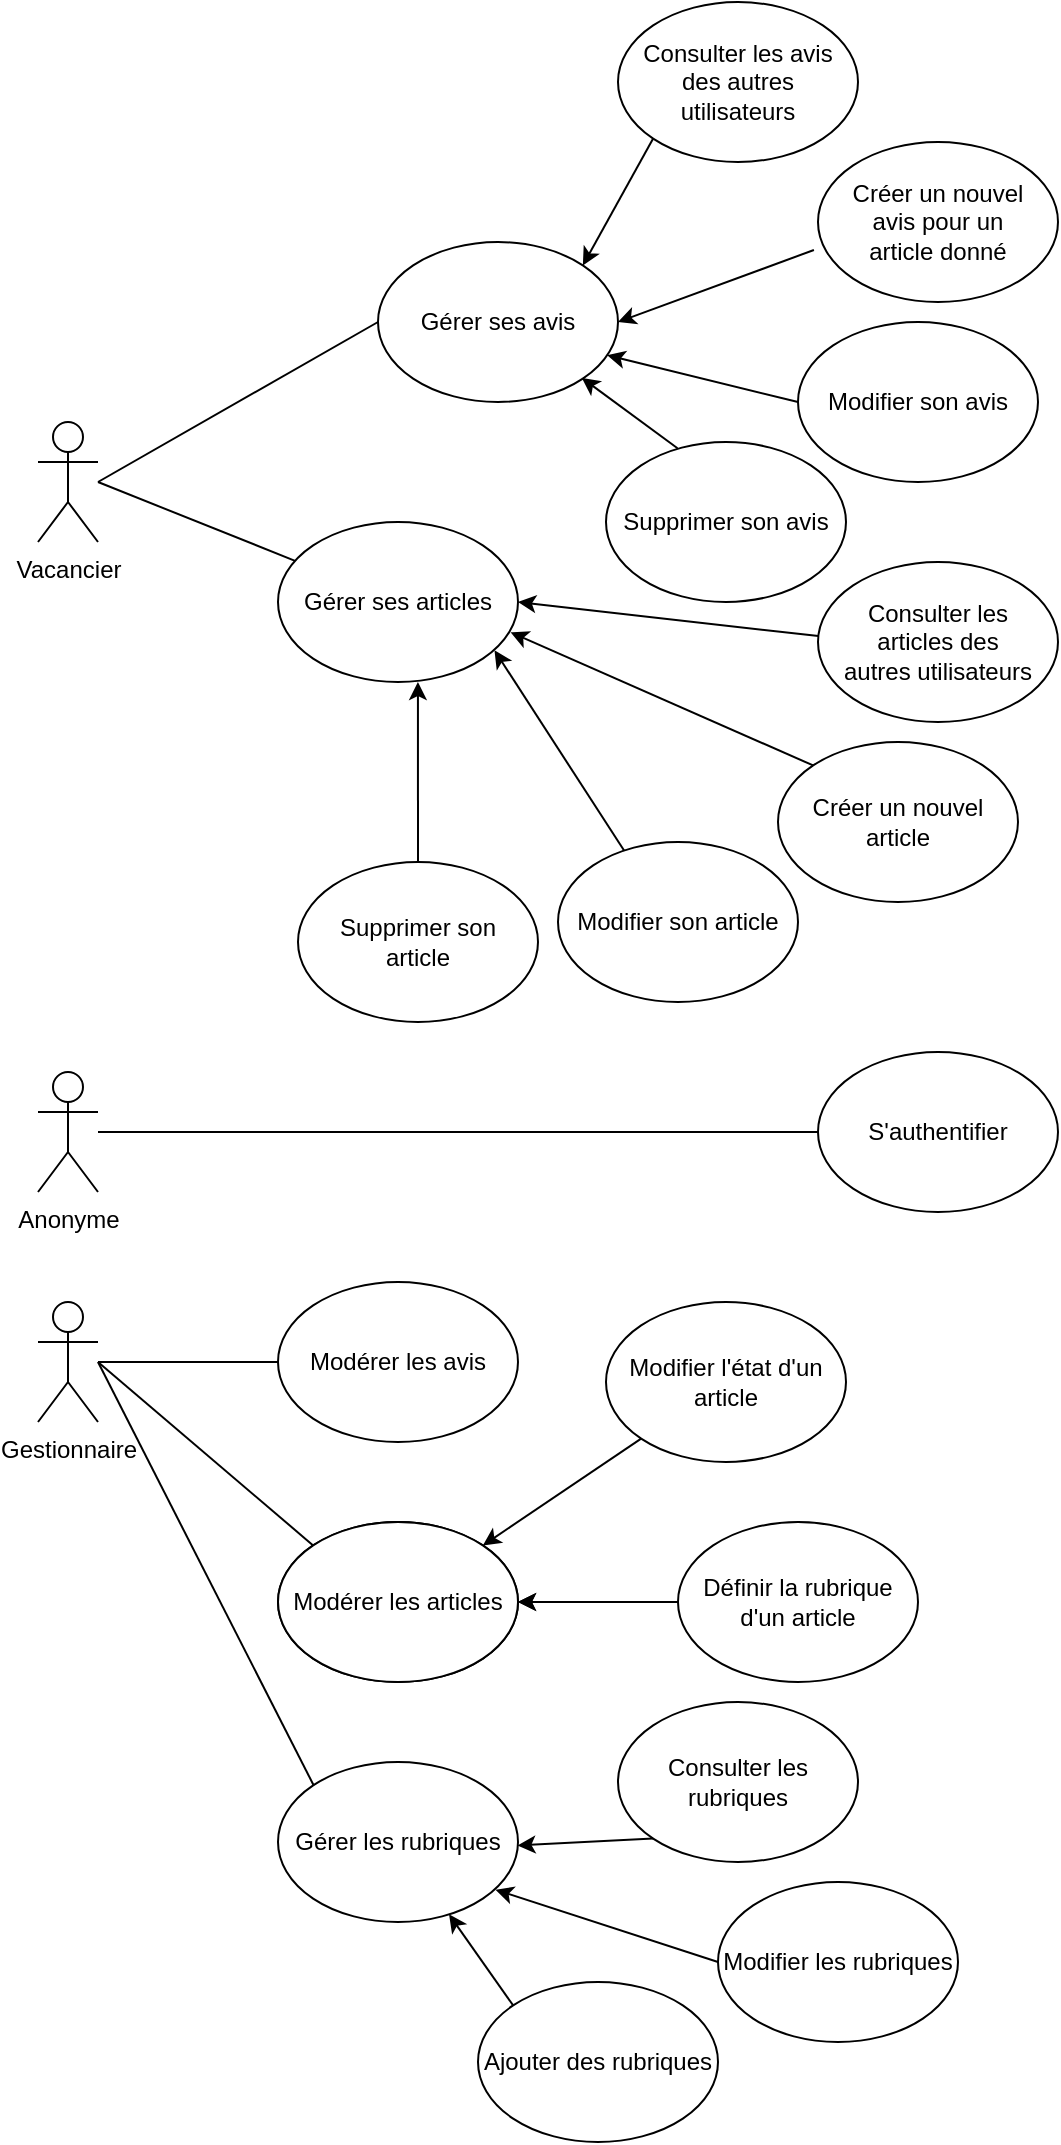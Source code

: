 <mxfile version="23.1.1" type="device">
  <diagram name="Page-1" id="Cbnw6_JvnF0tMtVWOTyB">
    <mxGraphModel dx="1393" dy="758" grid="1" gridSize="10" guides="1" tooltips="1" connect="1" arrows="1" fold="1" page="1" pageScale="1" pageWidth="827" pageHeight="1169" math="0" shadow="0">
      <root>
        <mxCell id="0" />
        <mxCell id="1" parent="0" />
        <mxCell id="EQPRjvXye5dbMPhjBnry-4" value="Gestionnaire" style="shape=umlActor;verticalLabelPosition=bottom;verticalAlign=top;html=1;outlineConnect=0;" parent="1" vertex="1">
          <mxGeometry x="130" y="670" width="30" height="60" as="geometry" />
        </mxCell>
        <mxCell id="EQPRjvXye5dbMPhjBnry-5" value="Anonyme" style="shape=umlActor;verticalLabelPosition=bottom;verticalAlign=top;html=1;outlineConnect=0;" parent="1" vertex="1">
          <mxGeometry x="130" y="555" width="30" height="60" as="geometry" />
        </mxCell>
        <mxCell id="EQPRjvXye5dbMPhjBnry-6" value="S&#39;authentifier" style="ellipse;whiteSpace=wrap;html=1;" parent="1" vertex="1">
          <mxGeometry x="520" y="545" width="120" height="80" as="geometry" />
        </mxCell>
        <mxCell id="EQPRjvXye5dbMPhjBnry-7" value="Gérer ses avis" style="ellipse;whiteSpace=wrap;html=1;" parent="1" vertex="1">
          <mxGeometry x="300" y="140" width="120" height="80" as="geometry" />
        </mxCell>
        <mxCell id="EQPRjvXye5dbMPhjBnry-10" value="" style="endArrow=none;html=1;rounded=0;entryX=0;entryY=0.5;entryDx=0;entryDy=0;" parent="1" source="EQPRjvXye5dbMPhjBnry-5" target="EQPRjvXye5dbMPhjBnry-6" edge="1">
          <mxGeometry width="50" height="50" relative="1" as="geometry">
            <mxPoint x="389.7" y="655.2" as="sourcePoint" />
            <mxPoint x="660" y="855" as="targetPoint" />
          </mxGeometry>
        </mxCell>
        <mxCell id="EQPRjvXye5dbMPhjBnry-13" value="Vacancier" style="shape=umlActor;verticalLabelPosition=bottom;verticalAlign=top;html=1;outlineConnect=0;" parent="1" vertex="1">
          <mxGeometry x="130" y="230" width="30" height="60" as="geometry" />
        </mxCell>
        <mxCell id="EQPRjvXye5dbMPhjBnry-14" value="" style="endArrow=none;html=1;rounded=0;entryX=0;entryY=0.5;entryDx=0;entryDy=0;" parent="1" target="EQPRjvXye5dbMPhjBnry-7" edge="1">
          <mxGeometry width="50" height="50" relative="1" as="geometry">
            <mxPoint x="160" y="260" as="sourcePoint" />
            <mxPoint x="440" y="360" as="targetPoint" />
          </mxGeometry>
        </mxCell>
        <mxCell id="EQPRjvXye5dbMPhjBnry-15" value="Supprimer son avis" style="ellipse;whiteSpace=wrap;html=1;" parent="1" vertex="1">
          <mxGeometry x="414" y="240" width="120" height="80" as="geometry" />
        </mxCell>
        <mxCell id="EQPRjvXye5dbMPhjBnry-16" value="Modifier son avis" style="ellipse;whiteSpace=wrap;html=1;" parent="1" vertex="1">
          <mxGeometry x="510" y="180" width="120" height="80" as="geometry" />
        </mxCell>
        <mxCell id="EQPRjvXye5dbMPhjBnry-17" value="Créer un nouvel&lt;br&gt;avis pour un&lt;br&gt;article donné" style="ellipse;whiteSpace=wrap;html=1;" parent="1" vertex="1">
          <mxGeometry x="520" y="90" width="120" height="80" as="geometry" />
        </mxCell>
        <mxCell id="EQPRjvXye5dbMPhjBnry-19" value="" style="endArrow=classic;html=1;rounded=0;entryX=0.955;entryY=0.708;entryDx=0;entryDy=0;entryPerimeter=0;exitX=0;exitY=0.5;exitDx=0;exitDy=0;" parent="1" source="EQPRjvXye5dbMPhjBnry-16" target="EQPRjvXye5dbMPhjBnry-7" edge="1">
          <mxGeometry width="50" height="50" relative="1" as="geometry">
            <mxPoint x="390" y="370" as="sourcePoint" />
            <mxPoint x="440" y="320" as="targetPoint" />
          </mxGeometry>
        </mxCell>
        <mxCell id="EQPRjvXye5dbMPhjBnry-20" value="" style="endArrow=classic;html=1;rounded=0;entryX=1;entryY=0.5;entryDx=0;entryDy=0;exitX=-0.017;exitY=0.675;exitDx=0;exitDy=0;exitPerimeter=0;" parent="1" source="EQPRjvXye5dbMPhjBnry-17" target="EQPRjvXye5dbMPhjBnry-7" edge="1">
          <mxGeometry width="50" height="50" relative="1" as="geometry">
            <mxPoint x="550" y="250" as="sourcePoint" />
            <mxPoint x="424" y="216" as="targetPoint" />
          </mxGeometry>
        </mxCell>
        <mxCell id="EQPRjvXye5dbMPhjBnry-21" value="" style="endArrow=classic;html=1;rounded=0;exitX=0.298;exitY=0.039;exitDx=0;exitDy=0;exitPerimeter=0;entryX=0.849;entryY=0.849;entryDx=0;entryDy=0;entryPerimeter=0;" parent="1" source="EQPRjvXye5dbMPhjBnry-15" target="EQPRjvXye5dbMPhjBnry-7" edge="1">
          <mxGeometry width="50" height="50" relative="1" as="geometry">
            <mxPoint x="390" y="210" as="sourcePoint" />
            <mxPoint x="440" y="160" as="targetPoint" />
          </mxGeometry>
        </mxCell>
        <mxCell id="EQPRjvXye5dbMPhjBnry-22" value="Gérer ses articles" style="ellipse;whiteSpace=wrap;html=1;" parent="1" vertex="1">
          <mxGeometry x="250" y="280" width="120" height="80" as="geometry" />
        </mxCell>
        <mxCell id="EQPRjvXye5dbMPhjBnry-24" value="Modifier son article" style="ellipse;whiteSpace=wrap;html=1;" parent="1" vertex="1">
          <mxGeometry x="390" y="440" width="120" height="80" as="geometry" />
        </mxCell>
        <mxCell id="EQPRjvXye5dbMPhjBnry-25" value="Consulter les&lt;br&gt;articles des&lt;br&gt;autres utilisateurs" style="ellipse;whiteSpace=wrap;html=1;" parent="1" vertex="1">
          <mxGeometry x="520" y="300" width="120" height="80" as="geometry" />
        </mxCell>
        <mxCell id="EQPRjvXye5dbMPhjBnry-26" value="" style="endArrow=classic;html=1;rounded=0;entryX=0.902;entryY=0.802;entryDx=0;entryDy=0;entryPerimeter=0;exitX=0.276;exitY=0.055;exitDx=0;exitDy=0;exitPerimeter=0;" parent="1" source="EQPRjvXye5dbMPhjBnry-24" target="EQPRjvXye5dbMPhjBnry-22" edge="1">
          <mxGeometry width="50" height="50" relative="1" as="geometry">
            <mxPoint x="400" y="640" as="sourcePoint" />
            <mxPoint x="450" y="590" as="targetPoint" />
          </mxGeometry>
        </mxCell>
        <mxCell id="EQPRjvXye5dbMPhjBnry-27" value="" style="endArrow=classic;html=1;rounded=0;entryX=1;entryY=0.5;entryDx=0;entryDy=0;exitX=0.002;exitY=0.463;exitDx=0;exitDy=0;exitPerimeter=0;" parent="1" source="EQPRjvXye5dbMPhjBnry-25" target="EQPRjvXye5dbMPhjBnry-22" edge="1">
          <mxGeometry width="50" height="50" relative="1" as="geometry">
            <mxPoint x="620" y="534.56" as="sourcePoint" />
            <mxPoint x="425.44" y="350.0" as="targetPoint" />
          </mxGeometry>
        </mxCell>
        <mxCell id="EQPRjvXye5dbMPhjBnry-29" value="" style="endArrow=none;html=1;rounded=0;" parent="1" target="EQPRjvXye5dbMPhjBnry-22" edge="1">
          <mxGeometry width="50" height="50" relative="1" as="geometry">
            <mxPoint x="160" y="260" as="sourcePoint" />
            <mxPoint x="310" y="230" as="targetPoint" />
          </mxGeometry>
        </mxCell>
        <mxCell id="EQPRjvXye5dbMPhjBnry-32" value="Modérer les avis" style="ellipse;whiteSpace=wrap;html=1;" parent="1" vertex="1">
          <mxGeometry x="250" y="660" width="120" height="80" as="geometry" />
        </mxCell>
        <mxCell id="EQPRjvXye5dbMPhjBnry-38" value="Gérer les articles" style="ellipse;whiteSpace=wrap;html=1;" parent="1" vertex="1">
          <mxGeometry x="250" y="780" width="120" height="80" as="geometry" />
        </mxCell>
        <mxCell id="EQPRjvXye5dbMPhjBnry-41" value="Modifier l&#39;état d&#39;un article" style="ellipse;whiteSpace=wrap;html=1;" parent="1" vertex="1">
          <mxGeometry x="414" y="670" width="120" height="80" as="geometry" />
        </mxCell>
        <mxCell id="EQPRjvXye5dbMPhjBnry-43" value="" style="endArrow=classic;html=1;rounded=0;entryX=1;entryY=0;entryDx=0;entryDy=0;exitX=0;exitY=1;exitDx=0;exitDy=0;" parent="1" source="EQPRjvXye5dbMPhjBnry-41" target="EQPRjvXye5dbMPhjBnry-38" edge="1">
          <mxGeometry width="50" height="50" relative="1" as="geometry">
            <mxPoint x="510" y="1000" as="sourcePoint" />
            <mxPoint x="384" y="966" as="targetPoint" />
          </mxGeometry>
        </mxCell>
        <mxCell id="EQPRjvXye5dbMPhjBnry-46" value="" style="endArrow=none;html=1;rounded=0;entryX=0;entryY=0.5;entryDx=0;entryDy=0;" parent="1" source="EQPRjvXye5dbMPhjBnry-4" target="EQPRjvXye5dbMPhjBnry-32" edge="1">
          <mxGeometry width="50" height="50" relative="1" as="geometry">
            <mxPoint x="140" y="750" as="sourcePoint" />
            <mxPoint x="190" y="700" as="targetPoint" />
          </mxGeometry>
        </mxCell>
        <mxCell id="EQPRjvXye5dbMPhjBnry-47" value="" style="endArrow=none;html=1;rounded=0;entryX=0;entryY=0;entryDx=0;entryDy=0;" parent="1" target="EQPRjvXye5dbMPhjBnry-38" edge="1">
          <mxGeometry width="50" height="50" relative="1" as="geometry">
            <mxPoint x="160" y="700" as="sourcePoint" />
            <mxPoint x="260" y="710" as="targetPoint" />
          </mxGeometry>
        </mxCell>
        <mxCell id="Pll7rcHkfRudjnskMBYL-7" value="" style="edgeStyle=orthogonalEdgeStyle;rounded=0;orthogonalLoop=1;jettySize=auto;html=1;" parent="1" source="EQPRjvXye5dbMPhjBnry-48" target="Pll7rcHkfRudjnskMBYL-6" edge="1">
          <mxGeometry relative="1" as="geometry" />
        </mxCell>
        <mxCell id="EQPRjvXye5dbMPhjBnry-48" value="Définir la rubrique d&#39;un article" style="ellipse;whiteSpace=wrap;html=1;" parent="1" vertex="1">
          <mxGeometry x="450" y="780" width="120" height="80" as="geometry" />
        </mxCell>
        <mxCell id="EQPRjvXye5dbMPhjBnry-49" value="" style="endArrow=classic;html=1;rounded=0;entryX=1;entryY=0.5;entryDx=0;entryDy=0;exitX=0;exitY=0.5;exitDx=0;exitDy=0;" parent="1" source="EQPRjvXye5dbMPhjBnry-48" target="EQPRjvXye5dbMPhjBnry-38" edge="1">
          <mxGeometry width="50" height="50" relative="1" as="geometry">
            <mxPoint x="580" y="690" as="sourcePoint" />
            <mxPoint x="630" y="640" as="targetPoint" />
          </mxGeometry>
        </mxCell>
        <mxCell id="Pll7rcHkfRudjnskMBYL-1" value="Consulter les avis&lt;br&gt;des autres&lt;br&gt;utilisateurs" style="ellipse;whiteSpace=wrap;html=1;" parent="1" vertex="1">
          <mxGeometry x="420" y="20" width="120" height="80" as="geometry" />
        </mxCell>
        <mxCell id="Pll7rcHkfRudjnskMBYL-2" value="" style="endArrow=classic;html=1;rounded=0;entryX=1;entryY=0;entryDx=0;entryDy=0;exitX=0;exitY=1;exitDx=0;exitDy=0;" parent="1" source="Pll7rcHkfRudjnskMBYL-1" target="EQPRjvXye5dbMPhjBnry-7" edge="1">
          <mxGeometry width="50" height="50" relative="1" as="geometry">
            <mxPoint x="494" y="160" as="sourcePoint" />
            <mxPoint x="364" y="90" as="targetPoint" />
          </mxGeometry>
        </mxCell>
        <mxCell id="Pll7rcHkfRudjnskMBYL-3" value="Créer un nouvel article" style="ellipse;whiteSpace=wrap;html=1;" parent="1" vertex="1">
          <mxGeometry x="500" y="390" width="120" height="80" as="geometry" />
        </mxCell>
        <mxCell id="Pll7rcHkfRudjnskMBYL-4" value="" style="endArrow=classic;html=1;rounded=0;entryX=0.969;entryY=0.689;entryDx=0;entryDy=0;exitX=0;exitY=0;exitDx=0;exitDy=0;entryPerimeter=0;" parent="1" source="Pll7rcHkfRudjnskMBYL-3" target="EQPRjvXye5dbMPhjBnry-22" edge="1">
          <mxGeometry width="50" height="50" relative="1" as="geometry">
            <mxPoint x="610" y="624.56" as="sourcePoint" />
            <mxPoint x="360" y="410" as="targetPoint" />
          </mxGeometry>
        </mxCell>
        <mxCell id="Pll7rcHkfRudjnskMBYL-6" value="Modérer les articles" style="ellipse;whiteSpace=wrap;html=1;" parent="1" vertex="1">
          <mxGeometry x="250" y="780" width="120" height="80" as="geometry" />
        </mxCell>
        <mxCell id="Pll7rcHkfRudjnskMBYL-8" value="Consulter les rubriques" style="ellipse;whiteSpace=wrap;html=1;" parent="1" vertex="1">
          <mxGeometry x="420" y="870" width="120" height="80" as="geometry" />
        </mxCell>
        <mxCell id="Pll7rcHkfRudjnskMBYL-9" value="" style="endArrow=classic;html=1;rounded=0;entryX=0.998;entryY=0.522;entryDx=0;entryDy=0;exitX=0;exitY=1;exitDx=0;exitDy=0;entryPerimeter=0;" parent="1" source="Pll7rcHkfRudjnskMBYL-8" target="Pll7rcHkfRudjnskMBYL-13" edge="1">
          <mxGeometry width="50" height="50" relative="1" as="geometry">
            <mxPoint x="510" y="1120" as="sourcePoint" />
            <mxPoint x="352" y="912" as="targetPoint" />
          </mxGeometry>
        </mxCell>
        <mxCell id="Pll7rcHkfRudjnskMBYL-10" value="" style="endArrow=none;html=1;rounded=0;entryX=0;entryY=0;entryDx=0;entryDy=0;" parent="1" edge="1">
          <mxGeometry width="50" height="50" relative="1" as="geometry">
            <mxPoint x="160" y="700" as="sourcePoint" />
            <mxPoint x="268" y="912" as="targetPoint" />
          </mxGeometry>
        </mxCell>
        <mxCell id="Pll7rcHkfRudjnskMBYL-11" value="Modifier les rubriques" style="ellipse;whiteSpace=wrap;html=1;" parent="1" vertex="1">
          <mxGeometry x="470" y="960" width="120" height="80" as="geometry" />
        </mxCell>
        <mxCell id="Pll7rcHkfRudjnskMBYL-12" value="" style="endArrow=classic;html=1;rounded=0;entryX=0.906;entryY=0.798;entryDx=0;entryDy=0;exitX=0;exitY=0.5;exitDx=0;exitDy=0;entryPerimeter=0;" parent="1" source="Pll7rcHkfRudjnskMBYL-11" target="Pll7rcHkfRudjnskMBYL-13" edge="1">
          <mxGeometry width="50" height="50" relative="1" as="geometry">
            <mxPoint x="580" y="810" as="sourcePoint" />
            <mxPoint x="370" y="940" as="targetPoint" />
          </mxGeometry>
        </mxCell>
        <mxCell id="Pll7rcHkfRudjnskMBYL-13" value="Gérer&amp;nbsp;les rubriques" style="ellipse;whiteSpace=wrap;html=1;" parent="1" vertex="1">
          <mxGeometry x="250" y="900" width="120" height="80" as="geometry" />
        </mxCell>
        <mxCell id="Pll7rcHkfRudjnskMBYL-14" value="Ajouter des rubriques" style="ellipse;whiteSpace=wrap;html=1;" parent="1" vertex="1">
          <mxGeometry x="350" y="1010" width="120" height="80" as="geometry" />
        </mxCell>
        <mxCell id="Pll7rcHkfRudjnskMBYL-15" value="" style="endArrow=classic;html=1;rounded=0;exitX=0;exitY=0;exitDx=0;exitDy=0;" parent="1" source="Pll7rcHkfRudjnskMBYL-14" target="Pll7rcHkfRudjnskMBYL-13" edge="1">
          <mxGeometry width="50" height="50" relative="1" as="geometry">
            <mxPoint x="481" y="870" as="sourcePoint" />
            <mxPoint x="260" y="1024" as="targetPoint" />
          </mxGeometry>
        </mxCell>
        <mxCell id="w2lWmGVVVdBTCJwWTbqM-1" value="Supprimer son&lt;br&gt;article" style="ellipse;whiteSpace=wrap;html=1;" vertex="1" parent="1">
          <mxGeometry x="260" y="450" width="120" height="80" as="geometry" />
        </mxCell>
        <mxCell id="w2lWmGVVVdBTCJwWTbqM-2" style="edgeStyle=orthogonalEdgeStyle;rounded=0;orthogonalLoop=1;jettySize=auto;html=1;exitX=0.5;exitY=0;exitDx=0;exitDy=0;entryX=0.583;entryY=1;entryDx=0;entryDy=0;entryPerimeter=0;" edge="1" parent="1" source="w2lWmGVVVdBTCJwWTbqM-1" target="EQPRjvXye5dbMPhjBnry-22">
          <mxGeometry relative="1" as="geometry" />
        </mxCell>
      </root>
    </mxGraphModel>
  </diagram>
</mxfile>
